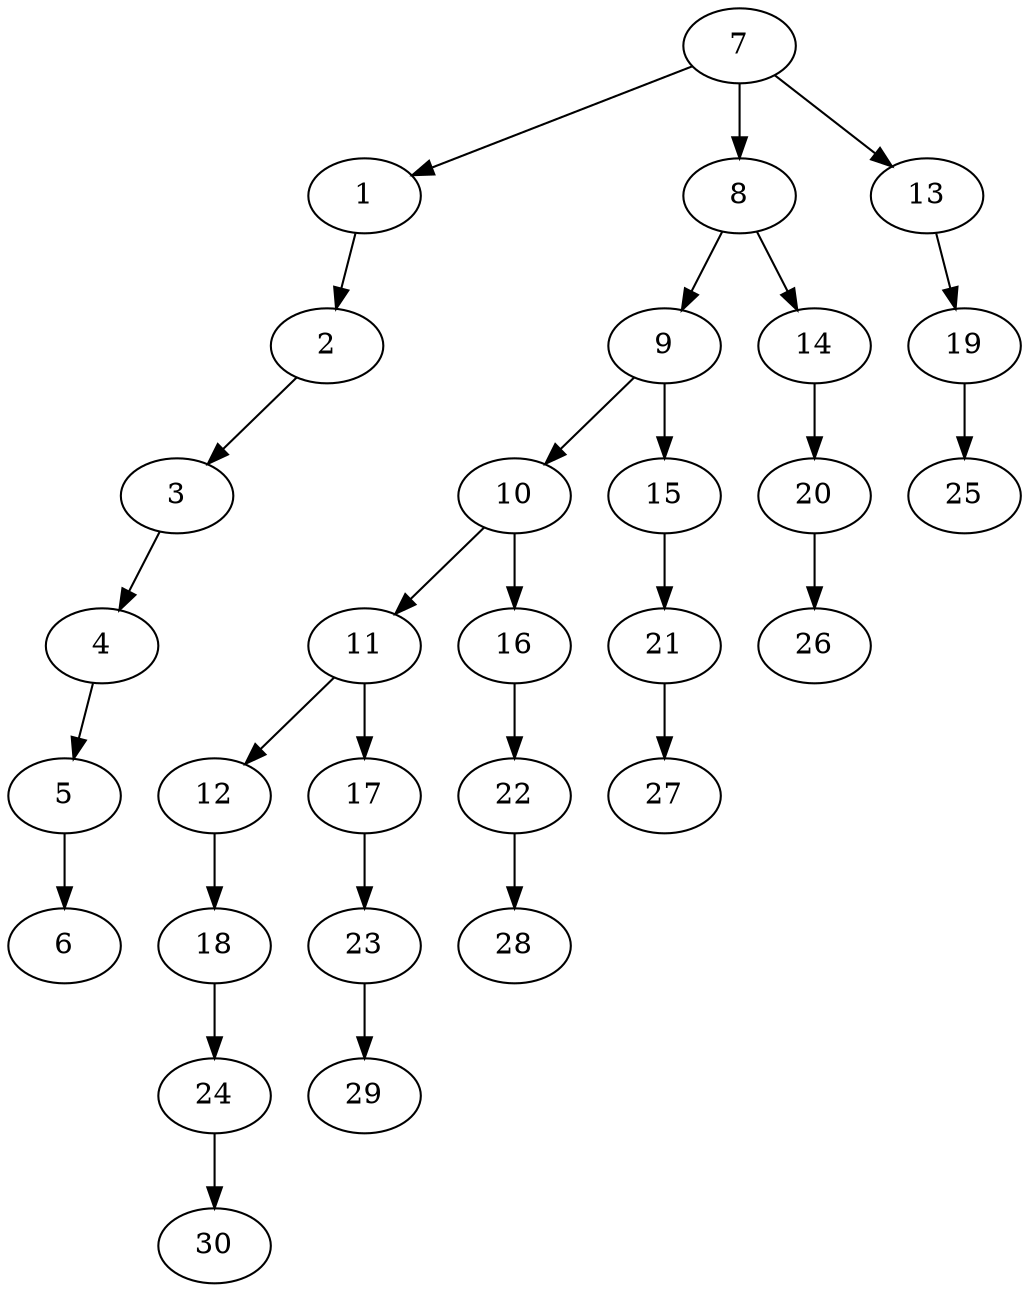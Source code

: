 digraph grafoMalla_m_6_n_5_BFS_7 {
7;
1;
8;
13;
2;
9;
14;
19;
3;
10;
15;
20;
25;
4;
11;
16;
21;
26;
5;
12;
17;
22;
27;
6;
18;
23;
28;
24;
29;
30;
7 -> 1;
7 -> 8;
7 -> 13;
1 -> 2;
8 -> 9;
8 -> 14;
13 -> 19;
2 -> 3;
9 -> 10;
9 -> 15;
14 -> 20;
19 -> 25;
3 -> 4;
10 -> 11;
10 -> 16;
15 -> 21;
20 -> 26;
4 -> 5;
11 -> 12;
11 -> 17;
16 -> 22;
21 -> 27;
5 -> 6;
12 -> 18;
17 -> 23;
22 -> 28;
18 -> 24;
23 -> 29;
24 -> 30;
}